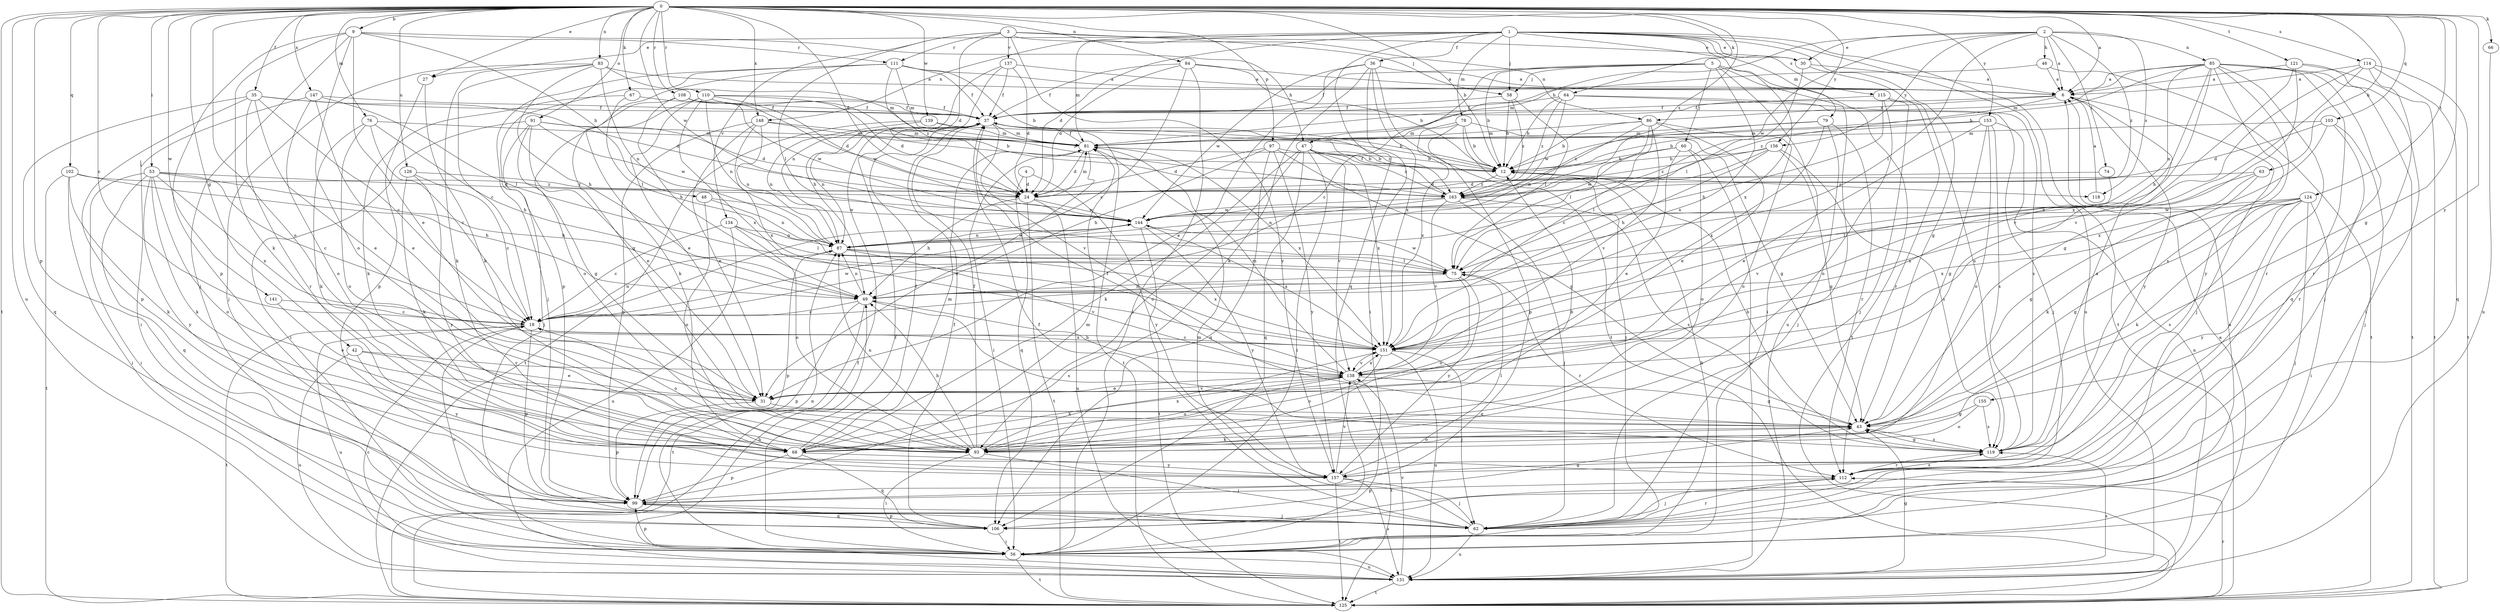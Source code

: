 strict digraph  {
0;
1;
2;
3;
4;
5;
6;
9;
12;
18;
24;
27;
30;
31;
35;
36;
37;
42;
43;
46;
47;
48;
49;
53;
56;
58;
60;
62;
63;
64;
66;
67;
68;
74;
75;
76;
78;
79;
81;
83;
84;
85;
86;
87;
91;
93;
97;
99;
102;
103;
106;
108;
110;
111;
112;
114;
115;
118;
119;
121;
124;
125;
126;
131;
134;
137;
138;
139;
141;
144;
147;
148;
151;
153;
155;
156;
157;
163;
0 -> 6  [label=a];
0 -> 9  [label=b];
0 -> 12  [label=b];
0 -> 18  [label=c];
0 -> 24  [label=d];
0 -> 27  [label=e];
0 -> 35  [label=f];
0 -> 42  [label=g];
0 -> 43  [label=g];
0 -> 53  [label=i];
0 -> 63  [label=k];
0 -> 64  [label=k];
0 -> 66  [label=k];
0 -> 67  [label=k];
0 -> 76  [label=m];
0 -> 83  [label=n];
0 -> 84  [label=n];
0 -> 91  [label=o];
0 -> 93  [label=o];
0 -> 97  [label=p];
0 -> 99  [label=p];
0 -> 102  [label=q];
0 -> 103  [label=q];
0 -> 108  [label=r];
0 -> 110  [label=r];
0 -> 114  [label=s];
0 -> 121  [label=t];
0 -> 124  [label=t];
0 -> 125  [label=t];
0 -> 126  [label=u];
0 -> 131  [label=u];
0 -> 139  [label=w];
0 -> 141  [label=w];
0 -> 144  [label=w];
0 -> 147  [label=x];
0 -> 148  [label=x];
0 -> 153  [label=y];
0 -> 155  [label=y];
0 -> 156  [label=y];
0 -> 163  [label=z];
1 -> 24  [label=d];
1 -> 27  [label=e];
1 -> 30  [label=e];
1 -> 36  [label=f];
1 -> 43  [label=g];
1 -> 58  [label=j];
1 -> 78  [label=m];
1 -> 79  [label=m];
1 -> 81  [label=m];
1 -> 106  [label=q];
1 -> 115  [label=s];
1 -> 125  [label=t];
1 -> 131  [label=u];
1 -> 148  [label=x];
1 -> 151  [label=x];
2 -> 6  [label=a];
2 -> 30  [label=e];
2 -> 46  [label=h];
2 -> 47  [label=h];
2 -> 74  [label=l];
2 -> 75  [label=l];
2 -> 85  [label=n];
2 -> 118  [label=s];
2 -> 144  [label=w];
2 -> 156  [label=y];
2 -> 163  [label=z];
3 -> 24  [label=d];
3 -> 30  [label=e];
3 -> 58  [label=j];
3 -> 75  [label=l];
3 -> 86  [label=n];
3 -> 111  [label=r];
3 -> 134  [label=v];
3 -> 137  [label=v];
3 -> 157  [label=y];
4 -> 24  [label=d];
4 -> 106  [label=q];
4 -> 157  [label=y];
5 -> 12  [label=b];
5 -> 18  [label=c];
5 -> 37  [label=f];
5 -> 56  [label=i];
5 -> 58  [label=j];
5 -> 60  [label=j];
5 -> 125  [label=t];
5 -> 131  [label=u];
5 -> 151  [label=x];
6 -> 37  [label=f];
6 -> 62  [label=j];
6 -> 86  [label=n];
6 -> 157  [label=y];
6 -> 163  [label=z];
9 -> 31  [label=e];
9 -> 47  [label=h];
9 -> 48  [label=h];
9 -> 62  [label=j];
9 -> 68  [label=k];
9 -> 93  [label=o];
9 -> 99  [label=p];
9 -> 111  [label=r];
12 -> 118  [label=s];
12 -> 163  [label=z];
18 -> 87  [label=n];
18 -> 93  [label=o];
18 -> 99  [label=p];
18 -> 125  [label=t];
18 -> 131  [label=u];
18 -> 144  [label=w];
18 -> 151  [label=x];
24 -> 49  [label=h];
24 -> 81  [label=m];
24 -> 125  [label=t];
24 -> 131  [label=u];
24 -> 144  [label=w];
27 -> 68  [label=k];
27 -> 99  [label=p];
30 -> 6  [label=a];
30 -> 75  [label=l];
30 -> 119  [label=s];
31 -> 43  [label=g];
31 -> 99  [label=p];
31 -> 138  [label=v];
35 -> 18  [label=c];
35 -> 24  [label=d];
35 -> 31  [label=e];
35 -> 37  [label=f];
35 -> 99  [label=p];
35 -> 106  [label=q];
35 -> 112  [label=r];
36 -> 6  [label=a];
36 -> 31  [label=e];
36 -> 56  [label=i];
36 -> 68  [label=k];
36 -> 125  [label=t];
36 -> 144  [label=w];
36 -> 151  [label=x];
37 -> 81  [label=m];
37 -> 87  [label=n];
37 -> 125  [label=t];
37 -> 138  [label=v];
37 -> 163  [label=z];
42 -> 31  [label=e];
42 -> 131  [label=u];
42 -> 138  [label=v];
42 -> 157  [label=y];
43 -> 37  [label=f];
43 -> 68  [label=k];
43 -> 93  [label=o];
43 -> 119  [label=s];
46 -> 6  [label=a];
46 -> 81  [label=m];
46 -> 125  [label=t];
47 -> 12  [label=b];
47 -> 56  [label=i];
47 -> 68  [label=k];
47 -> 93  [label=o];
47 -> 106  [label=q];
47 -> 138  [label=v];
47 -> 151  [label=x];
47 -> 163  [label=z];
48 -> 87  [label=n];
48 -> 93  [label=o];
48 -> 144  [label=w];
49 -> 18  [label=c];
49 -> 87  [label=n];
49 -> 99  [label=p];
49 -> 119  [label=s];
49 -> 125  [label=t];
53 -> 18  [label=c];
53 -> 24  [label=d];
53 -> 49  [label=h];
53 -> 56  [label=i];
53 -> 68  [label=k];
53 -> 93  [label=o];
53 -> 106  [label=q];
53 -> 151  [label=x];
53 -> 157  [label=y];
56 -> 6  [label=a];
56 -> 12  [label=b];
56 -> 18  [label=c];
56 -> 37  [label=f];
56 -> 87  [label=n];
56 -> 99  [label=p];
56 -> 125  [label=t];
56 -> 131  [label=u];
58 -> 12  [label=b];
58 -> 37  [label=f];
58 -> 75  [label=l];
58 -> 163  [label=z];
60 -> 12  [label=b];
60 -> 31  [label=e];
60 -> 93  [label=o];
60 -> 131  [label=u];
60 -> 144  [label=w];
62 -> 37  [label=f];
62 -> 81  [label=m];
62 -> 112  [label=r];
62 -> 131  [label=u];
63 -> 24  [label=d];
63 -> 43  [label=g];
63 -> 68  [label=k];
63 -> 151  [label=x];
64 -> 12  [label=b];
64 -> 37  [label=f];
64 -> 62  [label=j];
64 -> 119  [label=s];
64 -> 144  [label=w];
64 -> 163  [label=z];
66 -> 131  [label=u];
67 -> 37  [label=f];
67 -> 68  [label=k];
67 -> 75  [label=l];
68 -> 12  [label=b];
68 -> 37  [label=f];
68 -> 81  [label=m];
68 -> 99  [label=p];
68 -> 106  [label=q];
68 -> 157  [label=y];
74 -> 24  [label=d];
74 -> 138  [label=v];
75 -> 49  [label=h];
75 -> 93  [label=o];
75 -> 112  [label=r];
75 -> 144  [label=w];
75 -> 157  [label=y];
76 -> 18  [label=c];
76 -> 49  [label=h];
76 -> 68  [label=k];
76 -> 81  [label=m];
76 -> 93  [label=o];
78 -> 12  [label=b];
78 -> 43  [label=g];
78 -> 56  [label=i];
78 -> 81  [label=m];
78 -> 99  [label=p];
78 -> 151  [label=x];
79 -> 62  [label=j];
79 -> 81  [label=m];
79 -> 112  [label=r];
79 -> 151  [label=x];
79 -> 163  [label=z];
81 -> 12  [label=b];
81 -> 24  [label=d];
81 -> 31  [label=e];
81 -> 37  [label=f];
81 -> 56  [label=i];
81 -> 151  [label=x];
83 -> 6  [label=a];
83 -> 18  [label=c];
83 -> 49  [label=h];
83 -> 62  [label=j];
83 -> 68  [label=k];
83 -> 81  [label=m];
83 -> 87  [label=n];
84 -> 6  [label=a];
84 -> 12  [label=b];
84 -> 18  [label=c];
84 -> 24  [label=d];
84 -> 37  [label=f];
84 -> 56  [label=i];
85 -> 6  [label=a];
85 -> 12  [label=b];
85 -> 49  [label=h];
85 -> 62  [label=j];
85 -> 81  [label=m];
85 -> 87  [label=n];
85 -> 106  [label=q];
85 -> 112  [label=r];
85 -> 119  [label=s];
85 -> 125  [label=t];
85 -> 151  [label=x];
85 -> 157  [label=y];
86 -> 12  [label=b];
86 -> 18  [label=c];
86 -> 31  [label=e];
86 -> 75  [label=l];
86 -> 81  [label=m];
86 -> 87  [label=n];
86 -> 93  [label=o];
86 -> 138  [label=v];
87 -> 75  [label=l];
87 -> 99  [label=p];
87 -> 138  [label=v];
87 -> 144  [label=w];
87 -> 151  [label=x];
91 -> 24  [label=d];
91 -> 31  [label=e];
91 -> 43  [label=g];
91 -> 56  [label=i];
91 -> 62  [label=j];
91 -> 81  [label=m];
91 -> 144  [label=w];
93 -> 37  [label=f];
93 -> 49  [label=h];
93 -> 56  [label=i];
93 -> 62  [label=j];
93 -> 87  [label=n];
93 -> 151  [label=x];
97 -> 12  [label=b];
97 -> 24  [label=d];
97 -> 43  [label=g];
97 -> 49  [label=h];
97 -> 106  [label=q];
97 -> 157  [label=y];
99 -> 43  [label=g];
99 -> 62  [label=j];
99 -> 81  [label=m];
99 -> 106  [label=q];
102 -> 49  [label=h];
102 -> 56  [label=i];
102 -> 68  [label=k];
102 -> 125  [label=t];
102 -> 163  [label=z];
103 -> 24  [label=d];
103 -> 62  [label=j];
103 -> 81  [label=m];
103 -> 112  [label=r];
103 -> 151  [label=x];
106 -> 37  [label=f];
106 -> 56  [label=i];
106 -> 99  [label=p];
108 -> 24  [label=d];
108 -> 37  [label=f];
108 -> 49  [label=h];
108 -> 93  [label=o];
108 -> 144  [label=w];
110 -> 24  [label=d];
110 -> 31  [label=e];
110 -> 37  [label=f];
110 -> 68  [label=k];
110 -> 87  [label=n];
110 -> 144  [label=w];
110 -> 151  [label=x];
110 -> 163  [label=z];
111 -> 6  [label=a];
111 -> 12  [label=b];
111 -> 37  [label=f];
111 -> 43  [label=g];
111 -> 62  [label=j];
111 -> 81  [label=m];
111 -> 99  [label=p];
111 -> 163  [label=z];
112 -> 62  [label=j];
112 -> 99  [label=p];
112 -> 119  [label=s];
114 -> 6  [label=a];
114 -> 106  [label=q];
114 -> 112  [label=r];
114 -> 125  [label=t];
114 -> 138  [label=v];
114 -> 151  [label=x];
115 -> 37  [label=f];
115 -> 49  [label=h];
115 -> 62  [label=j];
115 -> 93  [label=o];
115 -> 112  [label=r];
118 -> 6  [label=a];
119 -> 6  [label=a];
119 -> 12  [label=b];
119 -> 43  [label=g];
119 -> 112  [label=r];
121 -> 6  [label=a];
121 -> 43  [label=g];
121 -> 56  [label=i];
121 -> 125  [label=t];
121 -> 138  [label=v];
124 -> 43  [label=g];
124 -> 56  [label=i];
124 -> 62  [label=j];
124 -> 68  [label=k];
124 -> 75  [label=l];
124 -> 119  [label=s];
124 -> 144  [label=w];
124 -> 151  [label=x];
124 -> 157  [label=y];
125 -> 37  [label=f];
125 -> 112  [label=r];
126 -> 18  [label=c];
126 -> 68  [label=k];
126 -> 157  [label=y];
126 -> 163  [label=z];
131 -> 6  [label=a];
131 -> 18  [label=c];
131 -> 43  [label=g];
131 -> 49  [label=h];
131 -> 119  [label=s];
131 -> 125  [label=t];
131 -> 138  [label=v];
134 -> 18  [label=c];
134 -> 75  [label=l];
134 -> 87  [label=n];
134 -> 93  [label=o];
134 -> 131  [label=u];
137 -> 6  [label=a];
137 -> 24  [label=d];
137 -> 37  [label=f];
137 -> 49  [label=h];
137 -> 87  [label=n];
138 -> 31  [label=e];
138 -> 43  [label=g];
138 -> 49  [label=h];
138 -> 68  [label=k];
138 -> 81  [label=m];
138 -> 93  [label=o];
138 -> 125  [label=t];
138 -> 151  [label=x];
139 -> 12  [label=b];
139 -> 81  [label=m];
139 -> 87  [label=n];
139 -> 125  [label=t];
141 -> 18  [label=c];
141 -> 31  [label=e];
144 -> 87  [label=n];
144 -> 125  [label=t];
144 -> 151  [label=x];
144 -> 157  [label=y];
147 -> 31  [label=e];
147 -> 37  [label=f];
147 -> 56  [label=i];
147 -> 75  [label=l];
147 -> 93  [label=o];
148 -> 12  [label=b];
148 -> 31  [label=e];
148 -> 81  [label=m];
148 -> 87  [label=n];
148 -> 99  [label=p];
148 -> 151  [label=x];
151 -> 18  [label=c];
151 -> 62  [label=j];
151 -> 93  [label=o];
151 -> 131  [label=u];
151 -> 138  [label=v];
153 -> 12  [label=b];
153 -> 31  [label=e];
153 -> 43  [label=g];
153 -> 81  [label=m];
153 -> 93  [label=o];
153 -> 119  [label=s];
153 -> 131  [label=u];
155 -> 43  [label=g];
155 -> 93  [label=o];
155 -> 119  [label=s];
156 -> 12  [label=b];
156 -> 43  [label=g];
156 -> 49  [label=h];
156 -> 75  [label=l];
156 -> 119  [label=s];
156 -> 163  [label=z];
157 -> 62  [label=j];
157 -> 75  [label=l];
157 -> 125  [label=t];
157 -> 131  [label=u];
157 -> 138  [label=v];
163 -> 37  [label=f];
163 -> 62  [label=j];
163 -> 87  [label=n];
163 -> 119  [label=s];
163 -> 138  [label=v];
163 -> 144  [label=w];
}
